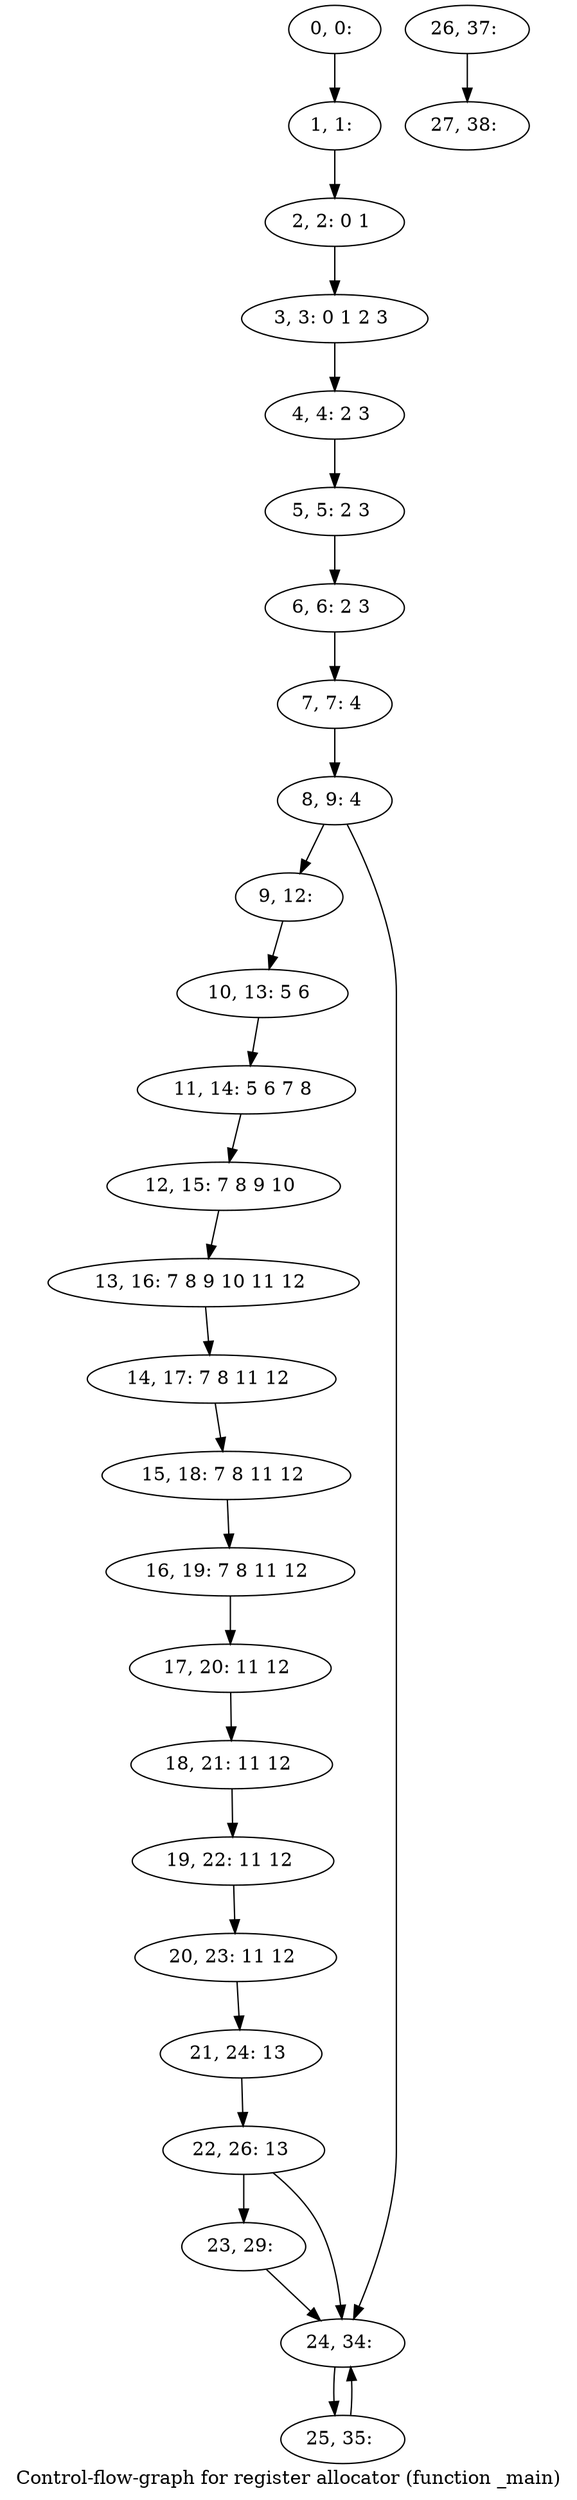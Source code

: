digraph G {
graph [label="Control-flow-graph for register allocator (function _main)"]
0[label="0, 0: "];
1[label="1, 1: "];
2[label="2, 2: 0 1 "];
3[label="3, 3: 0 1 2 3 "];
4[label="4, 4: 2 3 "];
5[label="5, 5: 2 3 "];
6[label="6, 6: 2 3 "];
7[label="7, 7: 4 "];
8[label="8, 9: 4 "];
9[label="9, 12: "];
10[label="10, 13: 5 6 "];
11[label="11, 14: 5 6 7 8 "];
12[label="12, 15: 7 8 9 10 "];
13[label="13, 16: 7 8 9 10 11 12 "];
14[label="14, 17: 7 8 11 12 "];
15[label="15, 18: 7 8 11 12 "];
16[label="16, 19: 7 8 11 12 "];
17[label="17, 20: 11 12 "];
18[label="18, 21: 11 12 "];
19[label="19, 22: 11 12 "];
20[label="20, 23: 11 12 "];
21[label="21, 24: 13 "];
22[label="22, 26: 13 "];
23[label="23, 29: "];
24[label="24, 34: "];
25[label="25, 35: "];
26[label="26, 37: "];
27[label="27, 38: "];
0->1 ;
1->2 ;
2->3 ;
3->4 ;
4->5 ;
5->6 ;
6->7 ;
7->8 ;
8->9 ;
8->24 ;
9->10 ;
10->11 ;
11->12 ;
12->13 ;
13->14 ;
14->15 ;
15->16 ;
16->17 ;
17->18 ;
18->19 ;
19->20 ;
20->21 ;
21->22 ;
22->23 ;
22->24 ;
23->24 ;
24->25 ;
25->24 ;
26->27 ;
}
